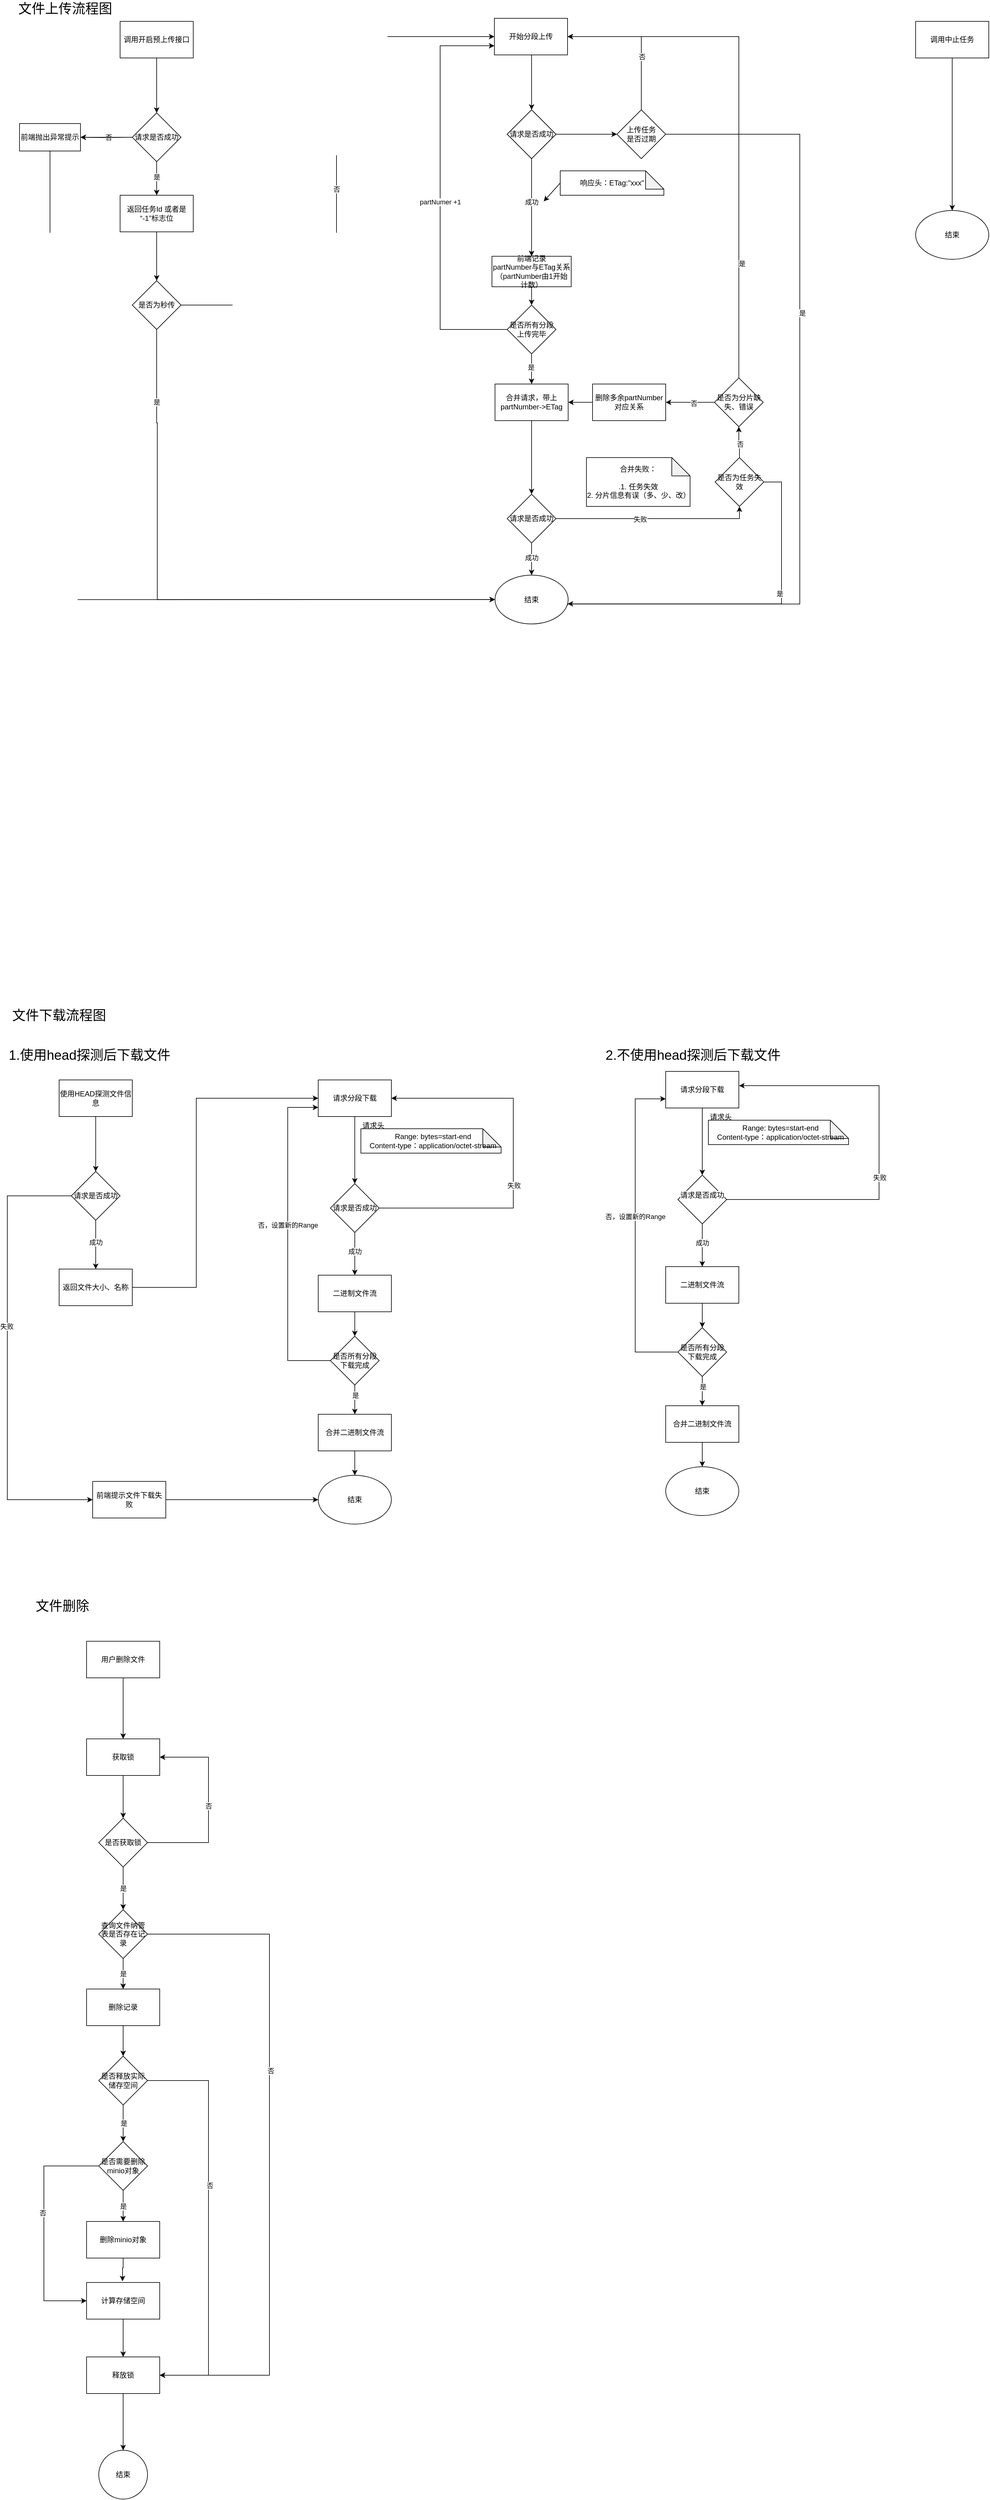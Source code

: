 <mxfile version="21.1.8" type="github">
  <diagram name="第 1 页" id="86zzf1FGlmF-jtxHysGu">
    <mxGraphModel dx="1040" dy="608" grid="0" gridSize="10" guides="1" tooltips="1" connect="1" arrows="1" fold="1" page="0" pageScale="1" pageWidth="827" pageHeight="1169" math="0" shadow="0">
      <root>
        <mxCell id="0" />
        <mxCell id="1" parent="0" />
        <mxCell id="UD72UffFnvkCBpp7IFEL-2" style="edgeStyle=orthogonalEdgeStyle;rounded=0;orthogonalLoop=1;jettySize=auto;html=1;exitX=0.5;exitY=1;exitDx=0;exitDy=0;entryX=0.5;entryY=0;entryDx=0;entryDy=0;" parent="1" source="UD72UffFnvkCBpp7IFEL-1" target="UD72UffFnvkCBpp7IFEL-5" edge="1">
          <mxGeometry relative="1" as="geometry">
            <mxPoint x="265" y="205" as="targetPoint" />
          </mxGeometry>
        </mxCell>
        <mxCell id="UD72UffFnvkCBpp7IFEL-1" value="调用开启预上传接口" style="rounded=0;whiteSpace=wrap;html=1;" parent="1" vertex="1">
          <mxGeometry x="205" y="55" width="120" height="60" as="geometry" />
        </mxCell>
        <mxCell id="UD72UffFnvkCBpp7IFEL-6" style="edgeStyle=orthogonalEdgeStyle;rounded=0;orthogonalLoop=1;jettySize=auto;html=1;entryX=1;entryY=0.5;entryDx=0;entryDy=0;" parent="1" target="UD72UffFnvkCBpp7IFEL-12" edge="1">
          <mxGeometry relative="1" as="geometry">
            <mxPoint x="395" y="245" as="targetPoint" />
            <mxPoint x="220" y="245" as="sourcePoint" />
          </mxGeometry>
        </mxCell>
        <mxCell id="UD72UffFnvkCBpp7IFEL-7" value="否" style="edgeLabel;html=1;align=center;verticalAlign=middle;resizable=0;points=[];" parent="UD72UffFnvkCBpp7IFEL-6" vertex="1" connectable="0">
          <mxGeometry x="-0.142" y="-1" relative="1" as="geometry">
            <mxPoint as="offset" />
          </mxGeometry>
        </mxCell>
        <mxCell id="UD72UffFnvkCBpp7IFEL-8" style="edgeStyle=orthogonalEdgeStyle;rounded=0;orthogonalLoop=1;jettySize=auto;html=1;exitX=0.5;exitY=1;exitDx=0;exitDy=0;entryX=0.5;entryY=0;entryDx=0;entryDy=0;" parent="1" source="UD72UffFnvkCBpp7IFEL-5" target="UD72UffFnvkCBpp7IFEL-9" edge="1">
          <mxGeometry relative="1" as="geometry">
            <mxPoint x="265" y="335" as="targetPoint" />
          </mxGeometry>
        </mxCell>
        <mxCell id="UD72UffFnvkCBpp7IFEL-10" value="是" style="edgeLabel;html=1;align=center;verticalAlign=middle;resizable=0;points=[];" parent="UD72UffFnvkCBpp7IFEL-8" vertex="1" connectable="0">
          <mxGeometry x="-0.116" relative="1" as="geometry">
            <mxPoint as="offset" />
          </mxGeometry>
        </mxCell>
        <mxCell id="lTjCLl5CSfBBcBf3yB8B-60" value="" style="edgeStyle=orthogonalEdgeStyle;rounded=0;orthogonalLoop=1;jettySize=auto;html=1;" parent="1" source="UD72UffFnvkCBpp7IFEL-5" target="UD72UffFnvkCBpp7IFEL-12" edge="1">
          <mxGeometry relative="1" as="geometry" />
        </mxCell>
        <mxCell id="UD72UffFnvkCBpp7IFEL-5" value="请求是否成功" style="rhombus;whiteSpace=wrap;html=1;" parent="1" vertex="1">
          <mxGeometry x="225" y="205" width="80" height="80" as="geometry" />
        </mxCell>
        <mxCell id="lTjCLl5CSfBBcBf3yB8B-118" style="edgeStyle=orthogonalEdgeStyle;rounded=0;orthogonalLoop=1;jettySize=auto;html=1;exitX=0.5;exitY=1;exitDx=0;exitDy=0;" parent="1" source="UD72UffFnvkCBpp7IFEL-9" target="lTjCLl5CSfBBcBf3yB8B-117" edge="1">
          <mxGeometry relative="1" as="geometry" />
        </mxCell>
        <mxCell id="UD72UffFnvkCBpp7IFEL-9" value="返回任务Id 或者是 “-1”标志位" style="rounded=0;whiteSpace=wrap;html=1;" parent="1" vertex="1">
          <mxGeometry x="205" y="340" width="120" height="60" as="geometry" />
        </mxCell>
        <mxCell id="lTjCLl5CSfBBcBf3yB8B-61" style="edgeStyle=orthogonalEdgeStyle;rounded=0;orthogonalLoop=1;jettySize=auto;html=1;exitX=0.5;exitY=1;exitDx=0;exitDy=0;entryX=0;entryY=0.5;entryDx=0;entryDy=0;" parent="1" source="UD72UffFnvkCBpp7IFEL-12" target="lTjCLl5CSfBBcBf3yB8B-55" edge="1">
          <mxGeometry relative="1" as="geometry" />
        </mxCell>
        <mxCell id="UD72UffFnvkCBpp7IFEL-12" value="前端抛出异常提示" style="rounded=0;whiteSpace=wrap;html=1;" parent="1" vertex="1">
          <mxGeometry x="40" y="222.5" width="100" height="45" as="geometry" />
        </mxCell>
        <mxCell id="UD72UffFnvkCBpp7IFEL-13" style="edgeStyle=orthogonalEdgeStyle;rounded=0;orthogonalLoop=1;jettySize=auto;html=1;exitX=0.5;exitY=1;exitDx=0;exitDy=0;entryX=0.5;entryY=0;entryDx=0;entryDy=0;" parent="1" source="UD72UffFnvkCBpp7IFEL-23" target="UD72UffFnvkCBpp7IFEL-19" edge="1">
          <mxGeometry relative="1" as="geometry">
            <mxPoint x="880" y="200" as="targetPoint" />
            <mxPoint x="880" y="110" as="sourcePoint" />
            <Array as="points">
              <mxPoint x="880" y="110" />
            </Array>
          </mxGeometry>
        </mxCell>
        <mxCell id="UD72UffFnvkCBpp7IFEL-19" value="" style="rhombus;whiteSpace=wrap;html=1;" parent="1" vertex="1">
          <mxGeometry x="840" y="200" width="80" height="80" as="geometry" />
        </mxCell>
        <mxCell id="lTjCLl5CSfBBcBf3yB8B-63" style="edgeStyle=orthogonalEdgeStyle;rounded=0;orthogonalLoop=1;jettySize=auto;html=1;exitX=0.5;exitY=1;exitDx=0;exitDy=0;entryX=0.5;entryY=0;entryDx=0;entryDy=0;" parent="1" source="UD72UffFnvkCBpp7IFEL-20" target="lTjCLl5CSfBBcBf3yB8B-62" edge="1">
          <mxGeometry relative="1" as="geometry" />
        </mxCell>
        <mxCell id="UD72UffFnvkCBpp7IFEL-20" value="前端记录&lt;br&gt;partNumber与ETag关系（partNumber由1开始计数）" style="rounded=0;whiteSpace=wrap;html=1;" parent="1" vertex="1">
          <mxGeometry x="815" y="440" width="130" height="50" as="geometry" />
        </mxCell>
        <mxCell id="UD72UffFnvkCBpp7IFEL-23" value="开始分段上传" style="rounded=0;whiteSpace=wrap;html=1;" parent="1" vertex="1">
          <mxGeometry x="819" y="50" width="120" height="60" as="geometry" />
        </mxCell>
        <mxCell id="R8NhTUtv1D92i6jCtsth-3" style="edgeStyle=orthogonalEdgeStyle;rounded=0;orthogonalLoop=1;jettySize=auto;html=1;exitX=1;exitY=0.5;exitDx=0;exitDy=0;" parent="1" source="UD72UffFnvkCBpp7IFEL-24" target="R8NhTUtv1D92i6jCtsth-2" edge="1">
          <mxGeometry relative="1" as="geometry" />
        </mxCell>
        <mxCell id="UD72UffFnvkCBpp7IFEL-24" value="请求是否成功" style="rhombus;whiteSpace=wrap;html=1;" parent="1" vertex="1">
          <mxGeometry x="840" y="200" width="80" height="80" as="geometry" />
        </mxCell>
        <mxCell id="UD72UffFnvkCBpp7IFEL-25" style="edgeStyle=orthogonalEdgeStyle;rounded=0;orthogonalLoop=1;jettySize=auto;html=1;exitX=0.5;exitY=1;exitDx=0;exitDy=0;entryX=0.5;entryY=0;entryDx=0;entryDy=0;" parent="1" source="UD72UffFnvkCBpp7IFEL-24" target="UD72UffFnvkCBpp7IFEL-20" edge="1">
          <mxGeometry relative="1" as="geometry">
            <mxPoint x="880" y="360" as="targetPoint" />
          </mxGeometry>
        </mxCell>
        <mxCell id="UD72UffFnvkCBpp7IFEL-26" value="成功" style="edgeLabel;html=1;align=center;verticalAlign=middle;resizable=0;points=[];" parent="UD72UffFnvkCBpp7IFEL-25" vertex="1" connectable="0">
          <mxGeometry x="-0.116" relative="1" as="geometry">
            <mxPoint as="offset" />
          </mxGeometry>
        </mxCell>
        <mxCell id="lTjCLl5CSfBBcBf3yB8B-3" style="edgeStyle=orthogonalEdgeStyle;rounded=0;orthogonalLoop=1;jettySize=auto;html=1;entryX=0.5;entryY=0;entryDx=0;entryDy=0;" parent="1" source="lTjCLl5CSfBBcBf3yB8B-11" target="lTjCLl5CSfBBcBf3yB8B-57" edge="1">
          <mxGeometry relative="1" as="geometry">
            <mxPoint x="1570" y="200" as="targetPoint" />
          </mxGeometry>
        </mxCell>
        <mxCell id="lTjCLl5CSfBBcBf3yB8B-4" value="开始分段上传" style="rounded=0;whiteSpace=wrap;html=1;" parent="1" vertex="1">
          <mxGeometry x="1510" y="55" width="120" height="60" as="geometry" />
        </mxCell>
        <mxCell id="lTjCLl5CSfBBcBf3yB8B-11" value="调用中止任务" style="rounded=0;whiteSpace=wrap;html=1;" parent="1" vertex="1">
          <mxGeometry x="1510" y="55" width="120" height="60" as="geometry" />
        </mxCell>
        <mxCell id="lTjCLl5CSfBBcBf3yB8B-20" style="edgeStyle=orthogonalEdgeStyle;rounded=0;orthogonalLoop=1;jettySize=auto;html=1;exitX=0.5;exitY=1;exitDx=0;exitDy=0;" parent="1" source="lTjCLl5CSfBBcBf3yB8B-18" target="lTjCLl5CSfBBcBf3yB8B-19" edge="1">
          <mxGeometry relative="1" as="geometry" />
        </mxCell>
        <mxCell id="lTjCLl5CSfBBcBf3yB8B-18" value="合并请求，带上partNumber-&amp;gt;ETag" style="rounded=0;whiteSpace=wrap;html=1;" parent="1" vertex="1">
          <mxGeometry x="820" y="649.41" width="120" height="60" as="geometry" />
        </mxCell>
        <mxCell id="lTjCLl5CSfBBcBf3yB8B-19" value="请求是否成功" style="rhombus;whiteSpace=wrap;html=1;" parent="1" vertex="1">
          <mxGeometry x="840" y="830" width="80" height="80" as="geometry" />
        </mxCell>
        <mxCell id="lTjCLl5CSfBBcBf3yB8B-25" style="edgeStyle=orthogonalEdgeStyle;rounded=0;orthogonalLoop=1;jettySize=auto;html=1;exitX=1;exitY=0.5;exitDx=0;exitDy=0;entryX=0.5;entryY=1;entryDx=0;entryDy=0;" parent="1" source="lTjCLl5CSfBBcBf3yB8B-19" target="lTjCLl5CSfBBcBf3yB8B-74" edge="1">
          <mxGeometry relative="1" as="geometry">
            <mxPoint x="1011" y="833.53" as="targetPoint" />
            <mxPoint x="921" y="826.03" as="sourcePoint" />
            <Array as="points">
              <mxPoint x="921" y="870" />
              <mxPoint x="1221" y="870" />
            </Array>
          </mxGeometry>
        </mxCell>
        <mxCell id="lTjCLl5CSfBBcBf3yB8B-26" value="失败" style="edgeLabel;html=1;align=center;verticalAlign=middle;resizable=0;points=[];" parent="lTjCLl5CSfBBcBf3yB8B-25" vertex="1" connectable="0">
          <mxGeometry x="-0.142" y="-1" relative="1" as="geometry">
            <mxPoint as="offset" />
          </mxGeometry>
        </mxCell>
        <mxCell id="lTjCLl5CSfBBcBf3yB8B-27" style="edgeStyle=orthogonalEdgeStyle;rounded=0;orthogonalLoop=1;jettySize=auto;html=1;entryX=0.5;entryY=0;entryDx=0;entryDy=0;exitX=0.5;exitY=1;exitDx=0;exitDy=0;" parent="1" source="lTjCLl5CSfBBcBf3yB8B-19" target="lTjCLl5CSfBBcBf3yB8B-55" edge="1">
          <mxGeometry relative="1" as="geometry">
            <mxPoint x="881" y="1105.65" as="targetPoint" />
            <mxPoint x="881" y="1032.65" as="sourcePoint" />
            <Array as="points" />
          </mxGeometry>
        </mxCell>
        <mxCell id="lTjCLl5CSfBBcBf3yB8B-28" value="成功" style="edgeLabel;html=1;align=center;verticalAlign=middle;resizable=0;points=[];" parent="lTjCLl5CSfBBcBf3yB8B-27" vertex="1" connectable="0">
          <mxGeometry x="-0.116" relative="1" as="geometry">
            <mxPoint as="offset" />
          </mxGeometry>
        </mxCell>
        <mxCell id="lTjCLl5CSfBBcBf3yB8B-31" style="edgeStyle=orthogonalEdgeStyle;rounded=0;orthogonalLoop=1;jettySize=auto;html=1;exitX=0.5;exitY=1;exitDx=0;exitDy=0;entryX=0.5;entryY=0;entryDx=0;entryDy=0;" parent="1" source="lTjCLl5CSfBBcBf3yB8B-32" target="lTjCLl5CSfBBcBf3yB8B-37" edge="1">
          <mxGeometry relative="1" as="geometry">
            <mxPoint x="165" y="1940" as="targetPoint" />
          </mxGeometry>
        </mxCell>
        <mxCell id="lTjCLl5CSfBBcBf3yB8B-32" value="使用HEAD探测文件信息" style="rounded=0;whiteSpace=wrap;html=1;" parent="1" vertex="1">
          <mxGeometry x="105" y="1790" width="120" height="60" as="geometry" />
        </mxCell>
        <mxCell id="lTjCLl5CSfBBcBf3yB8B-33" style="edgeStyle=orthogonalEdgeStyle;rounded=0;orthogonalLoop=1;jettySize=auto;html=1;exitX=0;exitY=0.5;exitDx=0;exitDy=0;entryX=0;entryY=0.5;entryDx=0;entryDy=0;" parent="1" source="lTjCLl5CSfBBcBf3yB8B-37" target="lTjCLl5CSfBBcBf3yB8B-112" edge="1">
          <mxGeometry relative="1" as="geometry">
            <mxPoint x="295" y="1980" as="targetPoint" />
            <Array as="points">
              <mxPoint x="20" y="1980" />
              <mxPoint x="20" y="2478" />
            </Array>
          </mxGeometry>
        </mxCell>
        <mxCell id="lTjCLl5CSfBBcBf3yB8B-34" value="失败" style="edgeLabel;html=1;align=center;verticalAlign=middle;resizable=0;points=[];" parent="lTjCLl5CSfBBcBf3yB8B-33" vertex="1" connectable="0">
          <mxGeometry x="-0.142" y="-1" relative="1" as="geometry">
            <mxPoint as="offset" />
          </mxGeometry>
        </mxCell>
        <mxCell id="lTjCLl5CSfBBcBf3yB8B-35" style="edgeStyle=orthogonalEdgeStyle;rounded=0;orthogonalLoop=1;jettySize=auto;html=1;exitX=0.5;exitY=1;exitDx=0;exitDy=0;entryX=0.5;entryY=0;entryDx=0;entryDy=0;" parent="1" source="lTjCLl5CSfBBcBf3yB8B-37" target="lTjCLl5CSfBBcBf3yB8B-38" edge="1">
          <mxGeometry relative="1" as="geometry">
            <mxPoint x="165" y="2070" as="targetPoint" />
          </mxGeometry>
        </mxCell>
        <mxCell id="lTjCLl5CSfBBcBf3yB8B-36" value="成功" style="edgeLabel;html=1;align=center;verticalAlign=middle;resizable=0;points=[];" parent="lTjCLl5CSfBBcBf3yB8B-35" vertex="1" connectable="0">
          <mxGeometry x="-0.116" relative="1" as="geometry">
            <mxPoint as="offset" />
          </mxGeometry>
        </mxCell>
        <mxCell id="lTjCLl5CSfBBcBf3yB8B-37" value="请求是否成功" style="rhombus;whiteSpace=wrap;html=1;" parent="1" vertex="1">
          <mxGeometry x="125" y="1940" width="80" height="80" as="geometry" />
        </mxCell>
        <mxCell id="lTjCLl5CSfBBcBf3yB8B-51" style="edgeStyle=orthogonalEdgeStyle;rounded=0;orthogonalLoop=1;jettySize=auto;html=1;exitX=1;exitY=0.5;exitDx=0;exitDy=0;entryX=0;entryY=0.5;entryDx=0;entryDy=0;" parent="1" source="lTjCLl5CSfBBcBf3yB8B-38" target="lTjCLl5CSfBBcBf3yB8B-43" edge="1">
          <mxGeometry relative="1" as="geometry">
            <Array as="points">
              <mxPoint x="330" y="2130" />
              <mxPoint x="330" y="1820" />
            </Array>
          </mxGeometry>
        </mxCell>
        <mxCell id="lTjCLl5CSfBBcBf3yB8B-38" value="返回文件大小、名称" style="rounded=0;whiteSpace=wrap;html=1;" parent="1" vertex="1">
          <mxGeometry x="105" y="2100" width="120" height="60" as="geometry" />
        </mxCell>
        <mxCell id="lTjCLl5CSfBBcBf3yB8B-42" style="edgeStyle=orthogonalEdgeStyle;rounded=0;orthogonalLoop=1;jettySize=auto;html=1;exitX=0.5;exitY=1;exitDx=0;exitDy=0;entryX=0.5;entryY=0;entryDx=0;entryDy=0;" parent="1" source="lTjCLl5CSfBBcBf3yB8B-43" target="lTjCLl5CSfBBcBf3yB8B-48" edge="1">
          <mxGeometry relative="1" as="geometry">
            <mxPoint x="590" y="1940" as="targetPoint" />
          </mxGeometry>
        </mxCell>
        <mxCell id="lTjCLl5CSfBBcBf3yB8B-43" value="请求分段下载" style="rounded=0;whiteSpace=wrap;html=1;" parent="1" vertex="1">
          <mxGeometry x="530" y="1790" width="120" height="60" as="geometry" />
        </mxCell>
        <mxCell id="lTjCLl5CSfBBcBf3yB8B-44" style="edgeStyle=orthogonalEdgeStyle;rounded=0;orthogonalLoop=1;jettySize=auto;html=1;exitX=1;exitY=0.5;exitDx=0;exitDy=0;entryX=1;entryY=0.5;entryDx=0;entryDy=0;" parent="1" source="lTjCLl5CSfBBcBf3yB8B-48" target="lTjCLl5CSfBBcBf3yB8B-43" edge="1">
          <mxGeometry relative="1" as="geometry">
            <mxPoint x="847" y="2000" as="targetPoint" />
            <Array as="points">
              <mxPoint x="850" y="2000" />
              <mxPoint x="850" y="1820" />
            </Array>
          </mxGeometry>
        </mxCell>
        <mxCell id="lTjCLl5CSfBBcBf3yB8B-45" value="失败" style="edgeLabel;html=1;align=center;verticalAlign=middle;resizable=0;points=[];" parent="lTjCLl5CSfBBcBf3yB8B-44" vertex="1" connectable="0">
          <mxGeometry x="-0.142" y="-1" relative="1" as="geometry">
            <mxPoint as="offset" />
          </mxGeometry>
        </mxCell>
        <mxCell id="lTjCLl5CSfBBcBf3yB8B-46" style="edgeStyle=orthogonalEdgeStyle;rounded=0;orthogonalLoop=1;jettySize=auto;html=1;exitX=0.5;exitY=1;exitDx=0;exitDy=0;entryX=0.5;entryY=0;entryDx=0;entryDy=0;" parent="1" source="lTjCLl5CSfBBcBf3yB8B-48" target="lTjCLl5CSfBBcBf3yB8B-49" edge="1">
          <mxGeometry relative="1" as="geometry">
            <mxPoint x="590" y="2230" as="targetPoint" />
          </mxGeometry>
        </mxCell>
        <mxCell id="lTjCLl5CSfBBcBf3yB8B-47" value="成功" style="edgeLabel;html=1;align=center;verticalAlign=middle;resizable=0;points=[];" parent="lTjCLl5CSfBBcBf3yB8B-46" vertex="1" connectable="0">
          <mxGeometry x="-0.116" relative="1" as="geometry">
            <mxPoint as="offset" />
          </mxGeometry>
        </mxCell>
        <mxCell id="lTjCLl5CSfBBcBf3yB8B-48" value="请求是否成功" style="rhombus;whiteSpace=wrap;html=1;" parent="1" vertex="1">
          <mxGeometry x="550" y="1960" width="80" height="80" as="geometry" />
        </mxCell>
        <mxCell id="lTjCLl5CSfBBcBf3yB8B-98" style="edgeStyle=orthogonalEdgeStyle;rounded=0;orthogonalLoop=1;jettySize=auto;html=1;exitX=0.5;exitY=1;exitDx=0;exitDy=0;entryX=0.5;entryY=0;entryDx=0;entryDy=0;" parent="1" source="lTjCLl5CSfBBcBf3yB8B-49" target="lTjCLl5CSfBBcBf3yB8B-97" edge="1">
          <mxGeometry relative="1" as="geometry" />
        </mxCell>
        <mxCell id="lTjCLl5CSfBBcBf3yB8B-49" value="二进制文件流" style="rounded=0;whiteSpace=wrap;html=1;" parent="1" vertex="1">
          <mxGeometry x="530" y="2110" width="120" height="60" as="geometry" />
        </mxCell>
        <mxCell id="lTjCLl5CSfBBcBf3yB8B-111" style="edgeStyle=orthogonalEdgeStyle;rounded=0;orthogonalLoop=1;jettySize=auto;html=1;exitX=0.5;exitY=1;exitDx=0;exitDy=0;entryX=0.5;entryY=0;entryDx=0;entryDy=0;" parent="1" source="lTjCLl5CSfBBcBf3yB8B-53" target="lTjCLl5CSfBBcBf3yB8B-96" edge="1">
          <mxGeometry relative="1" as="geometry">
            <Array as="points" />
          </mxGeometry>
        </mxCell>
        <mxCell id="lTjCLl5CSfBBcBf3yB8B-53" value="合并二进制文件流" style="rounded=0;whiteSpace=wrap;html=1;" parent="1" vertex="1">
          <mxGeometry x="530" y="2338" width="120" height="60" as="geometry" />
        </mxCell>
        <mxCell id="lTjCLl5CSfBBcBf3yB8B-55" value="结束" style="ellipse;whiteSpace=wrap;html=1;" parent="1" vertex="1">
          <mxGeometry x="820" y="962.65" width="120" height="80" as="geometry" />
        </mxCell>
        <mxCell id="lTjCLl5CSfBBcBf3yB8B-57" value="结束" style="ellipse;whiteSpace=wrap;html=1;" parent="1" vertex="1">
          <mxGeometry x="1510" y="365" width="120" height="80" as="geometry" />
        </mxCell>
        <mxCell id="lTjCLl5CSfBBcBf3yB8B-65" style="edgeStyle=orthogonalEdgeStyle;rounded=0;orthogonalLoop=1;jettySize=auto;html=1;exitX=0;exitY=0.5;exitDx=0;exitDy=0;entryX=0;entryY=0.75;entryDx=0;entryDy=0;" parent="1" source="lTjCLl5CSfBBcBf3yB8B-62" target="UD72UffFnvkCBpp7IFEL-23" edge="1">
          <mxGeometry relative="1" as="geometry">
            <Array as="points">
              <mxPoint x="730" y="560" />
              <mxPoint x="730" y="95" />
            </Array>
          </mxGeometry>
        </mxCell>
        <mxCell id="lTjCLl5CSfBBcBf3yB8B-66" value="partNumer +1" style="edgeLabel;html=1;align=center;verticalAlign=middle;resizable=0;points=[];" parent="lTjCLl5CSfBBcBf3yB8B-65" vertex="1" connectable="0">
          <mxGeometry x="-0.038" relative="1" as="geometry">
            <mxPoint as="offset" />
          </mxGeometry>
        </mxCell>
        <mxCell id="lTjCLl5CSfBBcBf3yB8B-70" style="edgeStyle=orthogonalEdgeStyle;rounded=0;orthogonalLoop=1;jettySize=auto;html=1;exitX=0.5;exitY=1;exitDx=0;exitDy=0;entryX=0.5;entryY=0;entryDx=0;entryDy=0;" parent="1" source="lTjCLl5CSfBBcBf3yB8B-62" target="lTjCLl5CSfBBcBf3yB8B-18" edge="1">
          <mxGeometry relative="1" as="geometry" />
        </mxCell>
        <mxCell id="lTjCLl5CSfBBcBf3yB8B-71" value="是" style="edgeLabel;html=1;align=center;verticalAlign=middle;resizable=0;points=[];" parent="lTjCLl5CSfBBcBf3yB8B-70" vertex="1" connectable="0">
          <mxGeometry x="-0.126" y="-1" relative="1" as="geometry">
            <mxPoint as="offset" />
          </mxGeometry>
        </mxCell>
        <mxCell id="lTjCLl5CSfBBcBf3yB8B-62" value="是否所有分段上传完毕" style="rhombus;whiteSpace=wrap;html=1;" parent="1" vertex="1">
          <mxGeometry x="840" y="520" width="80" height="80" as="geometry" />
        </mxCell>
        <mxCell id="lTjCLl5CSfBBcBf3yB8B-77" style="edgeStyle=orthogonalEdgeStyle;rounded=0;orthogonalLoop=1;jettySize=auto;html=1;exitX=1;exitY=0.5;exitDx=0;exitDy=0;entryX=0.993;entryY=0.588;entryDx=0;entryDy=0;entryPerimeter=0;" parent="1" source="lTjCLl5CSfBBcBf3yB8B-74" target="lTjCLl5CSfBBcBf3yB8B-55" edge="1">
          <mxGeometry relative="1" as="geometry">
            <Array as="points">
              <mxPoint x="1290" y="810" />
              <mxPoint x="1290" y="1010" />
            </Array>
          </mxGeometry>
        </mxCell>
        <mxCell id="lTjCLl5CSfBBcBf3yB8B-80" value="是" style="edgeLabel;html=1;align=center;verticalAlign=middle;resizable=0;points=[];" parent="lTjCLl5CSfBBcBf3yB8B-77" vertex="1" connectable="0">
          <mxGeometry x="-0.27" y="-3" relative="1" as="geometry">
            <mxPoint as="offset" />
          </mxGeometry>
        </mxCell>
        <mxCell id="R8NhTUtv1D92i6jCtsth-16" style="edgeStyle=orthogonalEdgeStyle;rounded=0;orthogonalLoop=1;jettySize=auto;html=1;exitX=0.5;exitY=0;exitDx=0;exitDy=0;entryX=0.5;entryY=1;entryDx=0;entryDy=0;" parent="1" source="lTjCLl5CSfBBcBf3yB8B-74" target="R8NhTUtv1D92i6jCtsth-12" edge="1">
          <mxGeometry relative="1" as="geometry" />
        </mxCell>
        <mxCell id="R8NhTUtv1D92i6jCtsth-20" value="否" style="edgeLabel;html=1;align=center;verticalAlign=middle;resizable=0;points=[];" parent="R8NhTUtv1D92i6jCtsth-16" vertex="1" connectable="0">
          <mxGeometry x="-0.125" y="-1" relative="1" as="geometry">
            <mxPoint as="offset" />
          </mxGeometry>
        </mxCell>
        <mxCell id="lTjCLl5CSfBBcBf3yB8B-74" value="是否为任务失效" style="rhombus;whiteSpace=wrap;html=1;" parent="1" vertex="1">
          <mxGeometry x="1181" y="770" width="80" height="80" as="geometry" />
        </mxCell>
        <mxCell id="lTjCLl5CSfBBcBf3yB8B-84" style="rounded=0;orthogonalLoop=1;jettySize=auto;html=1;edgeStyle=orthogonalEdgeStyle;endArrow=none;endFill=0;entryX=0.991;entryY=0.62;entryDx=0;entryDy=0;entryPerimeter=0;" parent="1" source="R8NhTUtv1D92i6jCtsth-2" target="lTjCLl5CSfBBcBf3yB8B-55" edge="1">
          <mxGeometry relative="1" as="geometry">
            <mxPoint x="1150" y="1080" as="targetPoint" />
            <mxPoint x="1170" y="240" as="sourcePoint" />
            <Array as="points">
              <mxPoint x="1320" y="240" />
              <mxPoint x="1320" y="1010" />
              <mxPoint x="939" y="1010" />
            </Array>
          </mxGeometry>
        </mxCell>
        <mxCell id="lTjCLl5CSfBBcBf3yB8B-85" value="是" style="edgeLabel;html=1;align=center;verticalAlign=middle;resizable=0;points=[];" parent="lTjCLl5CSfBBcBf3yB8B-84" vertex="1" connectable="0">
          <mxGeometry x="-0.254" y="4" relative="1" as="geometry">
            <mxPoint as="offset" />
          </mxGeometry>
        </mxCell>
        <mxCell id="lTjCLl5CSfBBcBf3yB8B-88" style="rounded=0;orthogonalLoop=1;jettySize=auto;html=1;exitX=0;exitY=0.5;exitDx=0;exitDy=0;exitPerimeter=0;" parent="1" source="lTjCLl5CSfBBcBf3yB8B-87" edge="1">
          <mxGeometry relative="1" as="geometry">
            <mxPoint x="900" y="350" as="targetPoint" />
          </mxGeometry>
        </mxCell>
        <mxCell id="lTjCLl5CSfBBcBf3yB8B-87" value="响应头：ETag:&quot;xxx&quot;" style="shape=note;whiteSpace=wrap;html=1;backgroundOutline=1;darkOpacity=0.05;" parent="1" vertex="1">
          <mxGeometry x="927" y="300" width="170" height="40" as="geometry" />
        </mxCell>
        <mxCell id="lTjCLl5CSfBBcBf3yB8B-96" value="结束" style="ellipse;whiteSpace=wrap;html=1;" parent="1" vertex="1">
          <mxGeometry x="530" y="2438" width="120" height="80" as="geometry" />
        </mxCell>
        <mxCell id="lTjCLl5CSfBBcBf3yB8B-99" style="edgeStyle=orthogonalEdgeStyle;rounded=0;orthogonalLoop=1;jettySize=auto;html=1;exitX=0.5;exitY=1;exitDx=0;exitDy=0;entryX=0.5;entryY=0;entryDx=0;entryDy=0;" parent="1" source="lTjCLl5CSfBBcBf3yB8B-97" target="lTjCLl5CSfBBcBf3yB8B-53" edge="1">
          <mxGeometry relative="1" as="geometry">
            <Array as="points">
              <mxPoint x="590" y="2320" />
              <mxPoint x="590" y="2320" />
            </Array>
          </mxGeometry>
        </mxCell>
        <mxCell id="lTjCLl5CSfBBcBf3yB8B-101" value="是" style="edgeLabel;html=1;align=center;verticalAlign=middle;resizable=0;points=[];" parent="lTjCLl5CSfBBcBf3yB8B-99" vertex="1" connectable="0">
          <mxGeometry x="-0.282" y="1" relative="1" as="geometry">
            <mxPoint as="offset" />
          </mxGeometry>
        </mxCell>
        <mxCell id="lTjCLl5CSfBBcBf3yB8B-100" style="edgeStyle=orthogonalEdgeStyle;rounded=0;orthogonalLoop=1;jettySize=auto;html=1;exitX=0;exitY=0.5;exitDx=0;exitDy=0;entryX=0;entryY=0.75;entryDx=0;entryDy=0;" parent="1" source="lTjCLl5CSfBBcBf3yB8B-97" target="lTjCLl5CSfBBcBf3yB8B-43" edge="1">
          <mxGeometry relative="1" as="geometry">
            <Array as="points">
              <mxPoint x="480" y="2250" />
              <mxPoint x="480" y="1835" />
            </Array>
          </mxGeometry>
        </mxCell>
        <mxCell id="lTjCLl5CSfBBcBf3yB8B-102" value="否，设置新的Range" style="edgeLabel;html=1;align=center;verticalAlign=middle;resizable=0;points=[];" parent="lTjCLl5CSfBBcBf3yB8B-100" vertex="1" connectable="0">
          <mxGeometry x="0.092" relative="1" as="geometry">
            <mxPoint as="offset" />
          </mxGeometry>
        </mxCell>
        <mxCell id="lTjCLl5CSfBBcBf3yB8B-97" value="是否所有分段下载完成" style="rhombus;whiteSpace=wrap;html=1;" parent="1" vertex="1">
          <mxGeometry x="550" y="2210" width="80" height="80" as="geometry" />
        </mxCell>
        <mxCell id="lTjCLl5CSfBBcBf3yB8B-103" value="&lt;div&gt;&amp;nbsp; Range: bytes=start-end&lt;/div&gt;&lt;div&gt;&amp;nbsp; Content-type：application/octet-stream&lt;/div&gt;" style="shape=note;whiteSpace=wrap;html=1;backgroundOutline=1;darkOpacity=0.05;" parent="1" vertex="1">
          <mxGeometry x="600" y="1870" width="230" height="40" as="geometry" />
        </mxCell>
        <mxCell id="lTjCLl5CSfBBcBf3yB8B-104" value="请求头" style="text;html=1;align=center;verticalAlign=middle;resizable=0;points=[];autosize=1;strokeColor=none;fillColor=none;" parent="1" vertex="1">
          <mxGeometry x="590" y="1850" width="60" height="30" as="geometry" />
        </mxCell>
        <mxCell id="lTjCLl5CSfBBcBf3yB8B-113" style="edgeStyle=orthogonalEdgeStyle;rounded=0;orthogonalLoop=1;jettySize=auto;html=1;exitX=1;exitY=0.5;exitDx=0;exitDy=0;entryX=0;entryY=0.5;entryDx=0;entryDy=0;" parent="1" source="lTjCLl5CSfBBcBf3yB8B-112" target="lTjCLl5CSfBBcBf3yB8B-96" edge="1">
          <mxGeometry relative="1" as="geometry" />
        </mxCell>
        <mxCell id="lTjCLl5CSfBBcBf3yB8B-112" value="前端提示文件下载失败" style="rounded=0;whiteSpace=wrap;html=1;" parent="1" vertex="1">
          <mxGeometry x="160" y="2448" width="120" height="60" as="geometry" />
        </mxCell>
        <mxCell id="lTjCLl5CSfBBcBf3yB8B-119" style="edgeStyle=orthogonalEdgeStyle;rounded=0;orthogonalLoop=1;jettySize=auto;html=1;exitX=0.5;exitY=1;exitDx=0;exitDy=0;entryX=0;entryY=0.5;entryDx=0;entryDy=0;" parent="1" source="lTjCLl5CSfBBcBf3yB8B-117" target="lTjCLl5CSfBBcBf3yB8B-55" edge="1">
          <mxGeometry relative="1" as="geometry">
            <mxPoint x="265.529" y="760" as="targetPoint" />
            <Array as="points">
              <mxPoint x="265" y="713" />
              <mxPoint x="266" y="1003" />
            </Array>
          </mxGeometry>
        </mxCell>
        <mxCell id="lTjCLl5CSfBBcBf3yB8B-121" value="是" style="edgeLabel;html=1;align=center;verticalAlign=middle;resizable=0;points=[];" parent="lTjCLl5CSfBBcBf3yB8B-119" vertex="1" connectable="0">
          <mxGeometry x="-0.189" y="-3" relative="1" as="geometry">
            <mxPoint x="2" y="-285" as="offset" />
          </mxGeometry>
        </mxCell>
        <mxCell id="lTjCLl5CSfBBcBf3yB8B-126" style="edgeStyle=orthogonalEdgeStyle;rounded=0;orthogonalLoop=1;jettySize=auto;html=1;exitX=1;exitY=0.5;exitDx=0;exitDy=0;entryX=0;entryY=0.5;entryDx=0;entryDy=0;" parent="1" source="lTjCLl5CSfBBcBf3yB8B-117" target="UD72UffFnvkCBpp7IFEL-23" edge="1">
          <mxGeometry relative="1" as="geometry">
            <mxPoint x="464" y="629" as="targetPoint" />
            <Array as="points">
              <mxPoint x="560" y="520" />
              <mxPoint x="560" y="80" />
            </Array>
          </mxGeometry>
        </mxCell>
        <mxCell id="lTjCLl5CSfBBcBf3yB8B-127" value="否" style="edgeLabel;html=1;align=center;verticalAlign=middle;resizable=0;points=[];" parent="lTjCLl5CSfBBcBf3yB8B-126" vertex="1" connectable="0">
          <mxGeometry x="-0.067" y="1" relative="1" as="geometry">
            <mxPoint x="1" as="offset" />
          </mxGeometry>
        </mxCell>
        <mxCell id="lTjCLl5CSfBBcBf3yB8B-117" value="是否为秒传" style="rhombus;whiteSpace=wrap;html=1;" parent="1" vertex="1">
          <mxGeometry x="225" y="480" width="80" height="80" as="geometry" />
        </mxCell>
        <mxCell id="36f4yx-A6JSLI--8gbKH-1" value="&lt;font style=&quot;font-size: 22px;&quot;&gt;文件上传流程图&lt;/font&gt;" style="text;html=1;strokeColor=none;fillColor=none;align=center;verticalAlign=middle;whiteSpace=wrap;rounded=0;" parent="1" vertex="1">
          <mxGeometry x="30" y="20" width="170" height="30" as="geometry" />
        </mxCell>
        <mxCell id="36f4yx-A6JSLI--8gbKH-2" value="&lt;font style=&quot;font-size: 22px;&quot;&gt;文件下载流程图&lt;/font&gt;" style="text;html=1;strokeColor=none;fillColor=none;align=center;verticalAlign=middle;whiteSpace=wrap;rounded=0;" parent="1" vertex="1">
          <mxGeometry x="20" y="1670" width="170" height="30" as="geometry" />
        </mxCell>
        <mxCell id="R8NhTUtv1D92i6jCtsth-4" style="edgeStyle=orthogonalEdgeStyle;rounded=0;orthogonalLoop=1;jettySize=auto;html=1;exitX=0.5;exitY=0;exitDx=0;exitDy=0;entryX=1;entryY=0.5;entryDx=0;entryDy=0;" parent="1" source="R8NhTUtv1D92i6jCtsth-2" target="UD72UffFnvkCBpp7IFEL-23" edge="1">
          <mxGeometry relative="1" as="geometry" />
        </mxCell>
        <mxCell id="R8NhTUtv1D92i6jCtsth-6" value="否" style="edgeLabel;html=1;align=center;verticalAlign=middle;resizable=0;points=[];" parent="R8NhTUtv1D92i6jCtsth-4" vertex="1" connectable="0">
          <mxGeometry x="-0.276" y="-1" relative="1" as="geometry">
            <mxPoint as="offset" />
          </mxGeometry>
        </mxCell>
        <mxCell id="R8NhTUtv1D92i6jCtsth-2" value="上传任务&lt;br&gt;是否过期" style="rhombus;whiteSpace=wrap;html=1;" parent="1" vertex="1">
          <mxGeometry x="1020" y="200" width="80" height="80" as="geometry" />
        </mxCell>
        <mxCell id="R8NhTUtv1D92i6jCtsth-7" value="合并失败：&lt;br&gt;&lt;br&gt;.1. 任务失效&lt;br&gt;2. 分片信息有误（多、少、改）" style="shape=note;whiteSpace=wrap;html=1;backgroundOutline=1;darkOpacity=0.05;" parent="1" vertex="1">
          <mxGeometry x="970" y="770" width="170" height="80" as="geometry" />
        </mxCell>
        <mxCell id="R8NhTUtv1D92i6jCtsth-15" style="edgeStyle=orthogonalEdgeStyle;rounded=0;orthogonalLoop=1;jettySize=auto;html=1;exitX=0;exitY=0.5;exitDx=0;exitDy=0;" parent="1" source="R8NhTUtv1D92i6jCtsth-11" target="lTjCLl5CSfBBcBf3yB8B-18" edge="1">
          <mxGeometry relative="1" as="geometry" />
        </mxCell>
        <mxCell id="R8NhTUtv1D92i6jCtsth-11" value="删除多余partNumber对应关系" style="rounded=0;whiteSpace=wrap;html=1;" parent="1" vertex="1">
          <mxGeometry x="980" y="649.41" width="120" height="60" as="geometry" />
        </mxCell>
        <mxCell id="R8NhTUtv1D92i6jCtsth-13" style="edgeStyle=orthogonalEdgeStyle;rounded=0;orthogonalLoop=1;jettySize=auto;html=1;entryX=1;entryY=0.5;entryDx=0;entryDy=0;exitX=0.5;exitY=0;exitDx=0;exitDy=0;" parent="1" source="R8NhTUtv1D92i6jCtsth-12" target="UD72UffFnvkCBpp7IFEL-23" edge="1">
          <mxGeometry relative="1" as="geometry">
            <mxPoint x="1080.0" y="440.588" as="targetPoint" />
            <Array as="points">
              <mxPoint x="1220" y="80" />
            </Array>
          </mxGeometry>
        </mxCell>
        <mxCell id="R8NhTUtv1D92i6jCtsth-17" value="是" style="edgeLabel;html=1;align=center;verticalAlign=middle;resizable=0;points=[];" parent="R8NhTUtv1D92i6jCtsth-13" vertex="1" connectable="0">
          <mxGeometry x="-0.554" y="-5" relative="1" as="geometry">
            <mxPoint as="offset" />
          </mxGeometry>
        </mxCell>
        <mxCell id="R8NhTUtv1D92i6jCtsth-14" style="edgeStyle=orthogonalEdgeStyle;rounded=0;orthogonalLoop=1;jettySize=auto;html=1;exitX=0;exitY=0.5;exitDx=0;exitDy=0;entryX=1;entryY=0.5;entryDx=0;entryDy=0;" parent="1" source="R8NhTUtv1D92i6jCtsth-12" target="R8NhTUtv1D92i6jCtsth-11" edge="1">
          <mxGeometry relative="1" as="geometry" />
        </mxCell>
        <mxCell id="R8NhTUtv1D92i6jCtsth-19" value="否" style="edgeLabel;html=1;align=center;verticalAlign=middle;resizable=0;points=[];" parent="R8NhTUtv1D92i6jCtsth-14" vertex="1" connectable="0">
          <mxGeometry x="-0.14" y="1" relative="1" as="geometry">
            <mxPoint as="offset" />
          </mxGeometry>
        </mxCell>
        <mxCell id="R8NhTUtv1D92i6jCtsth-12" value="是否为分片缺失、错误" style="rhombus;whiteSpace=wrap;html=1;" parent="1" vertex="1">
          <mxGeometry x="1180" y="639.41" width="80" height="80" as="geometry" />
        </mxCell>
        <mxCell id="R8NhTUtv1D92i6jCtsth-25" style="edgeStyle=orthogonalEdgeStyle;rounded=0;orthogonalLoop=1;jettySize=auto;html=1;exitX=0.5;exitY=1;exitDx=0;exitDy=0;entryX=0.5;entryY=0;entryDx=0;entryDy=0;" parent="1" source="R8NhTUtv1D92i6jCtsth-26" target="R8NhTUtv1D92i6jCtsth-31" edge="1">
          <mxGeometry relative="1" as="geometry">
            <mxPoint x="1160" y="1926" as="targetPoint" />
          </mxGeometry>
        </mxCell>
        <mxCell id="R8NhTUtv1D92i6jCtsth-26" value="请求分段下载" style="rounded=0;whiteSpace=wrap;html=1;" parent="1" vertex="1">
          <mxGeometry x="1100" y="1776" width="120" height="60" as="geometry" />
        </mxCell>
        <mxCell id="R8NhTUtv1D92i6jCtsth-27" style="edgeStyle=orthogonalEdgeStyle;rounded=0;orthogonalLoop=1;jettySize=auto;html=1;exitX=1;exitY=0.5;exitDx=0;exitDy=0;entryX=1.003;entryY=0.39;entryDx=0;entryDy=0;entryPerimeter=0;" parent="1" source="R8NhTUtv1D92i6jCtsth-31" target="R8NhTUtv1D92i6jCtsth-26" edge="1">
          <mxGeometry relative="1" as="geometry">
            <mxPoint x="1417" y="1986" as="targetPoint" />
            <Array as="points">
              <mxPoint x="1450" y="1986" />
              <mxPoint x="1450" y="1799" />
            </Array>
          </mxGeometry>
        </mxCell>
        <mxCell id="R8NhTUtv1D92i6jCtsth-28" value="失败" style="edgeLabel;html=1;align=center;verticalAlign=middle;resizable=0;points=[];" parent="R8NhTUtv1D92i6jCtsth-27" vertex="1" connectable="0">
          <mxGeometry x="-0.142" y="-1" relative="1" as="geometry">
            <mxPoint as="offset" />
          </mxGeometry>
        </mxCell>
        <mxCell id="R8NhTUtv1D92i6jCtsth-29" style="edgeStyle=orthogonalEdgeStyle;rounded=0;orthogonalLoop=1;jettySize=auto;html=1;exitX=0.5;exitY=1;exitDx=0;exitDy=0;entryX=0.5;entryY=0;entryDx=0;entryDy=0;" parent="1" source="R8NhTUtv1D92i6jCtsth-31" target="R8NhTUtv1D92i6jCtsth-33" edge="1">
          <mxGeometry relative="1" as="geometry">
            <mxPoint x="1160" y="2216" as="targetPoint" />
          </mxGeometry>
        </mxCell>
        <mxCell id="R8NhTUtv1D92i6jCtsth-30" value="成功" style="edgeLabel;html=1;align=center;verticalAlign=middle;resizable=0;points=[];" parent="R8NhTUtv1D92i6jCtsth-29" vertex="1" connectable="0">
          <mxGeometry x="-0.116" relative="1" as="geometry">
            <mxPoint as="offset" />
          </mxGeometry>
        </mxCell>
        <mxCell id="R8NhTUtv1D92i6jCtsth-31" value="&#xa;&lt;span style=&quot;color: rgb(0, 0, 0); font-family: Helvetica; font-size: 12px; font-style: normal; font-variant-ligatures: normal; font-variant-caps: normal; font-weight: 400; letter-spacing: normal; orphans: 2; text-align: center; text-indent: 0px; text-transform: none; widows: 2; word-spacing: 0px; -webkit-text-stroke-width: 0px; background-color: rgb(251, 251, 251); text-decoration-thickness: initial; text-decoration-style: initial; text-decoration-color: initial; float: none; display: inline !important;&quot;&gt;请求是否成功&lt;/span&gt;&#xa;&#xa;" style="rhombus;whiteSpace=wrap;html=1;" parent="1" vertex="1">
          <mxGeometry x="1120" y="1946" width="80" height="80" as="geometry" />
        </mxCell>
        <mxCell id="R8NhTUtv1D92i6jCtsth-32" style="edgeStyle=orthogonalEdgeStyle;rounded=0;orthogonalLoop=1;jettySize=auto;html=1;exitX=0.5;exitY=1;exitDx=0;exitDy=0;entryX=0.5;entryY=0;entryDx=0;entryDy=0;" parent="1" source="R8NhTUtv1D92i6jCtsth-33" target="R8NhTUtv1D92i6jCtsth-41" edge="1">
          <mxGeometry relative="1" as="geometry" />
        </mxCell>
        <mxCell id="R8NhTUtv1D92i6jCtsth-33" value="二进制文件流" style="rounded=0;whiteSpace=wrap;html=1;" parent="1" vertex="1">
          <mxGeometry x="1100" y="2096" width="120" height="60" as="geometry" />
        </mxCell>
        <mxCell id="R8NhTUtv1D92i6jCtsth-34" style="edgeStyle=orthogonalEdgeStyle;rounded=0;orthogonalLoop=1;jettySize=auto;html=1;exitX=0.5;exitY=1;exitDx=0;exitDy=0;entryX=0.5;entryY=0;entryDx=0;entryDy=0;" parent="1" source="R8NhTUtv1D92i6jCtsth-35" target="R8NhTUtv1D92i6jCtsth-36" edge="1">
          <mxGeometry relative="1" as="geometry">
            <Array as="points" />
          </mxGeometry>
        </mxCell>
        <mxCell id="R8NhTUtv1D92i6jCtsth-35" value="合并二进制文件流" style="rounded=0;whiteSpace=wrap;html=1;" parent="1" vertex="1">
          <mxGeometry x="1100" y="2324" width="120" height="60" as="geometry" />
        </mxCell>
        <mxCell id="R8NhTUtv1D92i6jCtsth-36" value="结束" style="ellipse;whiteSpace=wrap;html=1;" parent="1" vertex="1">
          <mxGeometry x="1100" y="2424" width="120" height="80" as="geometry" />
        </mxCell>
        <mxCell id="R8NhTUtv1D92i6jCtsth-37" style="edgeStyle=orthogonalEdgeStyle;rounded=0;orthogonalLoop=1;jettySize=auto;html=1;exitX=0.5;exitY=1;exitDx=0;exitDy=0;entryX=0.5;entryY=0;entryDx=0;entryDy=0;" parent="1" source="R8NhTUtv1D92i6jCtsth-41" target="R8NhTUtv1D92i6jCtsth-35" edge="1">
          <mxGeometry relative="1" as="geometry">
            <Array as="points">
              <mxPoint x="1160" y="2306" />
              <mxPoint x="1160" y="2306" />
            </Array>
          </mxGeometry>
        </mxCell>
        <mxCell id="R8NhTUtv1D92i6jCtsth-38" value="是" style="edgeLabel;html=1;align=center;verticalAlign=middle;resizable=0;points=[];" parent="R8NhTUtv1D92i6jCtsth-37" vertex="1" connectable="0">
          <mxGeometry x="-0.282" y="1" relative="1" as="geometry">
            <mxPoint as="offset" />
          </mxGeometry>
        </mxCell>
        <mxCell id="R8NhTUtv1D92i6jCtsth-39" style="edgeStyle=orthogonalEdgeStyle;rounded=0;orthogonalLoop=1;jettySize=auto;html=1;exitX=0;exitY=0.5;exitDx=0;exitDy=0;entryX=0;entryY=0.75;entryDx=0;entryDy=0;" parent="1" source="R8NhTUtv1D92i6jCtsth-41" target="R8NhTUtv1D92i6jCtsth-26" edge="1">
          <mxGeometry relative="1" as="geometry">
            <Array as="points">
              <mxPoint x="1050" y="2236" />
              <mxPoint x="1050" y="1821" />
            </Array>
          </mxGeometry>
        </mxCell>
        <mxCell id="R8NhTUtv1D92i6jCtsth-40" value="否，设置新的Range" style="edgeLabel;html=1;align=center;verticalAlign=middle;resizable=0;points=[];" parent="R8NhTUtv1D92i6jCtsth-39" vertex="1" connectable="0">
          <mxGeometry x="0.092" relative="1" as="geometry">
            <mxPoint as="offset" />
          </mxGeometry>
        </mxCell>
        <mxCell id="R8NhTUtv1D92i6jCtsth-41" value="是否所有分段下载完成" style="rhombus;whiteSpace=wrap;html=1;" parent="1" vertex="1">
          <mxGeometry x="1120" y="2196" width="80" height="80" as="geometry" />
        </mxCell>
        <mxCell id="R8NhTUtv1D92i6jCtsth-42" value="&lt;div&gt;&amp;nbsp; Range: bytes=start-end&lt;/div&gt;&lt;div&gt;&amp;nbsp; Content-type：application/octet-stream&lt;/div&gt;" style="shape=note;whiteSpace=wrap;html=1;backgroundOutline=1;darkOpacity=0.05;" parent="1" vertex="1">
          <mxGeometry x="1170" y="1856" width="230" height="40" as="geometry" />
        </mxCell>
        <mxCell id="R8NhTUtv1D92i6jCtsth-43" value="请求头" style="text;html=1;align=center;verticalAlign=middle;resizable=0;points=[];autosize=1;strokeColor=none;fillColor=none;" parent="1" vertex="1">
          <mxGeometry x="1160" y="1836" width="60" height="30" as="geometry" />
        </mxCell>
        <mxCell id="R8NhTUtv1D92i6jCtsth-50" value="&lt;font style=&quot;font-size: 22px;&quot;&gt;1.使用head探测后下载文件&lt;/font&gt;" style="text;html=1;strokeColor=none;fillColor=none;align=center;verticalAlign=middle;whiteSpace=wrap;rounded=0;" parent="1" vertex="1">
          <mxGeometry x="20" y="1739" width="270" height="21" as="geometry" />
        </mxCell>
        <mxCell id="R8NhTUtv1D92i6jCtsth-51" value="&lt;font style=&quot;font-size: 22px;&quot;&gt;2.不使用head探测后下载文件&lt;/font&gt;" style="text;html=1;strokeColor=none;fillColor=none;align=center;verticalAlign=middle;whiteSpace=wrap;rounded=0;" parent="1" vertex="1">
          <mxGeometry x="990" y="1739" width="310" height="21" as="geometry" />
        </mxCell>
        <mxCell id="dhi5RwKr7KtYZrTn9pEy-2" value="&lt;font style=&quot;font-size: 22px;&quot;&gt;文件删除&lt;/font&gt;" style="text;html=1;align=center;verticalAlign=middle;resizable=0;points=[];autosize=1;strokeColor=none;fillColor=none;" parent="1" vertex="1">
          <mxGeometry x="55" y="2633" width="110" height="40" as="geometry" />
        </mxCell>
        <mxCell id="dhi5RwKr7KtYZrTn9pEy-5" style="edgeStyle=orthogonalEdgeStyle;rounded=0;orthogonalLoop=1;jettySize=auto;html=1;exitX=0.5;exitY=1;exitDx=0;exitDy=0;entryX=0.5;entryY=0;entryDx=0;entryDy=0;" parent="1" source="dhi5RwKr7KtYZrTn9pEy-3" target="dhi5RwKr7KtYZrTn9pEy-4" edge="1">
          <mxGeometry relative="1" as="geometry" />
        </mxCell>
        <mxCell id="dhi5RwKr7KtYZrTn9pEy-3" value="用户删除文件" style="whiteSpace=wrap;html=1;" parent="1" vertex="1">
          <mxGeometry x="150" y="2710" width="120" height="60" as="geometry" />
        </mxCell>
        <mxCell id="dhi5RwKr7KtYZrTn9pEy-9" style="edgeStyle=orthogonalEdgeStyle;rounded=0;orthogonalLoop=1;jettySize=auto;html=1;exitX=0.5;exitY=1;exitDx=0;exitDy=0;entryX=0.5;entryY=0;entryDx=0;entryDy=0;" parent="1" source="dhi5RwKr7KtYZrTn9pEy-4" target="dhi5RwKr7KtYZrTn9pEy-8" edge="1">
          <mxGeometry relative="1" as="geometry" />
        </mxCell>
        <mxCell id="dhi5RwKr7KtYZrTn9pEy-4" value="获取锁" style="whiteSpace=wrap;html=1;" parent="1" vertex="1">
          <mxGeometry x="150" y="2870" width="120" height="60" as="geometry" />
        </mxCell>
        <mxCell id="dhi5RwKr7KtYZrTn9pEy-10" value="否" style="edgeStyle=orthogonalEdgeStyle;rounded=0;orthogonalLoop=1;jettySize=auto;html=1;exitX=1;exitY=0.5;exitDx=0;exitDy=0;entryX=1;entryY=0.5;entryDx=0;entryDy=0;" parent="1" source="dhi5RwKr7KtYZrTn9pEy-8" target="dhi5RwKr7KtYZrTn9pEy-4" edge="1">
          <mxGeometry relative="1" as="geometry">
            <mxPoint x="420" y="2900" as="targetPoint" />
            <Array as="points">
              <mxPoint x="350" y="3040" />
              <mxPoint x="350" y="2900" />
            </Array>
          </mxGeometry>
        </mxCell>
        <mxCell id="dhi5RwKr7KtYZrTn9pEy-12" value="是" style="edgeStyle=orthogonalEdgeStyle;rounded=0;orthogonalLoop=1;jettySize=auto;html=1;exitX=0.5;exitY=1;exitDx=0;exitDy=0;entryX=0.5;entryY=0;entryDx=0;entryDy=0;" parent="1" source="dhi5RwKr7KtYZrTn9pEy-8" target="dhi5RwKr7KtYZrTn9pEy-11" edge="1">
          <mxGeometry relative="1" as="geometry" />
        </mxCell>
        <mxCell id="dhi5RwKr7KtYZrTn9pEy-8" value="是否获取锁" style="rhombus;whiteSpace=wrap;html=1;" parent="1" vertex="1">
          <mxGeometry x="170" y="3000" width="80" height="80" as="geometry" />
        </mxCell>
        <mxCell id="dhi5RwKr7KtYZrTn9pEy-14" value="是" style="edgeStyle=orthogonalEdgeStyle;rounded=0;orthogonalLoop=1;jettySize=auto;html=1;exitX=0.5;exitY=1;exitDx=0;exitDy=0;" parent="1" source="dhi5RwKr7KtYZrTn9pEy-11" target="dhi5RwKr7KtYZrTn9pEy-13" edge="1">
          <mxGeometry relative="1" as="geometry" />
        </mxCell>
        <mxCell id="dhi5RwKr7KtYZrTn9pEy-28" style="edgeStyle=orthogonalEdgeStyle;rounded=0;orthogonalLoop=1;jettySize=auto;html=1;exitX=1;exitY=0.5;exitDx=0;exitDy=0;entryX=1;entryY=0.5;entryDx=0;entryDy=0;" parent="1" source="dhi5RwKr7KtYZrTn9pEy-11" target="dhi5RwKr7KtYZrTn9pEy-24" edge="1">
          <mxGeometry relative="1" as="geometry">
            <Array as="points">
              <mxPoint x="450" y="3190" />
              <mxPoint x="450" y="3913" />
            </Array>
          </mxGeometry>
        </mxCell>
        <mxCell id="dhi5RwKr7KtYZrTn9pEy-29" value="否" style="edgeLabel;html=1;align=center;verticalAlign=middle;resizable=0;points=[];" parent="dhi5RwKr7KtYZrTn9pEy-28" vertex="1" connectable="0">
          <mxGeometry x="-0.232" y="2" relative="1" as="geometry">
            <mxPoint as="offset" />
          </mxGeometry>
        </mxCell>
        <mxCell id="dhi5RwKr7KtYZrTn9pEy-11" value="查询文件纳管表是否存在记录" style="rhombus;whiteSpace=wrap;html=1;" parent="1" vertex="1">
          <mxGeometry x="170" y="3150" width="80" height="80" as="geometry" />
        </mxCell>
        <mxCell id="dhi5RwKr7KtYZrTn9pEy-16" style="edgeStyle=orthogonalEdgeStyle;rounded=0;orthogonalLoop=1;jettySize=auto;html=1;exitX=0.5;exitY=1;exitDx=0;exitDy=0;entryX=0.5;entryY=0;entryDx=0;entryDy=0;" parent="1" source="dhi5RwKr7KtYZrTn9pEy-13" target="dhi5RwKr7KtYZrTn9pEy-15" edge="1">
          <mxGeometry relative="1" as="geometry" />
        </mxCell>
        <mxCell id="dhi5RwKr7KtYZrTn9pEy-13" value="删除记录" style="whiteSpace=wrap;html=1;" parent="1" vertex="1">
          <mxGeometry x="150" y="3280" width="120" height="60" as="geometry" />
        </mxCell>
        <mxCell id="dhi5RwKr7KtYZrTn9pEy-18" value="是" style="edgeStyle=orthogonalEdgeStyle;rounded=0;orthogonalLoop=1;jettySize=auto;html=1;exitX=0.5;exitY=1;exitDx=0;exitDy=0;" parent="1" source="dhi5RwKr7KtYZrTn9pEy-15" edge="1">
          <mxGeometry relative="1" as="geometry">
            <mxPoint x="210" y="3530" as="targetPoint" />
          </mxGeometry>
        </mxCell>
        <mxCell id="dhi5RwKr7KtYZrTn9pEy-22" style="edgeStyle=orthogonalEdgeStyle;rounded=0;orthogonalLoop=1;jettySize=auto;html=1;exitX=0;exitY=0.5;exitDx=0;exitDy=0;entryX=0;entryY=0.5;entryDx=0;entryDy=0;" parent="1" source="dhi5RwKr7KtYZrTn9pEy-19" target="dhi5RwKr7KtYZrTn9pEy-20" edge="1">
          <mxGeometry relative="1" as="geometry">
            <Array as="points">
              <mxPoint x="80" y="3570" />
              <mxPoint x="80" y="3791" />
            </Array>
          </mxGeometry>
        </mxCell>
        <mxCell id="dhi5RwKr7KtYZrTn9pEy-23" value="否" style="edgeLabel;html=1;align=center;verticalAlign=middle;resizable=0;points=[];" parent="dhi5RwKr7KtYZrTn9pEy-22" vertex="1" connectable="0">
          <mxGeometry x="-0.125" y="-2" relative="1" as="geometry">
            <mxPoint as="offset" />
          </mxGeometry>
        </mxCell>
        <mxCell id="dhi5RwKr7KtYZrTn9pEy-26" style="edgeStyle=orthogonalEdgeStyle;rounded=0;orthogonalLoop=1;jettySize=auto;html=1;exitX=1;exitY=0.5;exitDx=0;exitDy=0;entryX=1;entryY=0.5;entryDx=0;entryDy=0;" parent="1" source="dhi5RwKr7KtYZrTn9pEy-15" target="dhi5RwKr7KtYZrTn9pEy-24" edge="1">
          <mxGeometry relative="1" as="geometry">
            <Array as="points">
              <mxPoint x="350" y="3430" />
              <mxPoint x="350" y="3913" />
            </Array>
          </mxGeometry>
        </mxCell>
        <mxCell id="dhi5RwKr7KtYZrTn9pEy-27" value="否" style="edgeLabel;html=1;align=center;verticalAlign=middle;resizable=0;points=[];" parent="dhi5RwKr7KtYZrTn9pEy-26" vertex="1" connectable="0">
          <mxGeometry x="-0.179" y="2" relative="1" as="geometry">
            <mxPoint as="offset" />
          </mxGeometry>
        </mxCell>
        <mxCell id="dhi5RwKr7KtYZrTn9pEy-15" value="是否释放实际储存空间" style="rhombus;whiteSpace=wrap;html=1;" parent="1" vertex="1">
          <mxGeometry x="170" y="3390" width="80" height="80" as="geometry" />
        </mxCell>
        <mxCell id="1tIn3k1aAm2teVDTc2TQ-9" value="是" style="edgeStyle=orthogonalEdgeStyle;rounded=0;orthogonalLoop=1;jettySize=auto;html=1;exitX=0.5;exitY=1;exitDx=0;exitDy=0;" edge="1" parent="1" source="dhi5RwKr7KtYZrTn9pEy-19" target="1tIn3k1aAm2teVDTc2TQ-2">
          <mxGeometry relative="1" as="geometry" />
        </mxCell>
        <mxCell id="dhi5RwKr7KtYZrTn9pEy-19" value="是否需要删除minio对象" style="rhombus;whiteSpace=wrap;html=1;" parent="1" vertex="1">
          <mxGeometry x="170" y="3530" width="80" height="80" as="geometry" />
        </mxCell>
        <mxCell id="dhi5RwKr7KtYZrTn9pEy-25" style="edgeStyle=orthogonalEdgeStyle;rounded=0;orthogonalLoop=1;jettySize=auto;html=1;exitX=0.5;exitY=1;exitDx=0;exitDy=0;entryX=0.5;entryY=0;entryDx=0;entryDy=0;" parent="1" source="dhi5RwKr7KtYZrTn9pEy-20" target="dhi5RwKr7KtYZrTn9pEy-24" edge="1">
          <mxGeometry relative="1" as="geometry" />
        </mxCell>
        <mxCell id="dhi5RwKr7KtYZrTn9pEy-20" value="计算存储空间" style="whiteSpace=wrap;html=1;" parent="1" vertex="1">
          <mxGeometry x="150" y="3761" width="120" height="60" as="geometry" />
        </mxCell>
        <mxCell id="dhi5RwKr7KtYZrTn9pEy-31" style="edgeStyle=orthogonalEdgeStyle;rounded=0;orthogonalLoop=1;jettySize=auto;html=1;exitX=0.5;exitY=1;exitDx=0;exitDy=0;entryX=0.5;entryY=0;entryDx=0;entryDy=0;" parent="1" source="dhi5RwKr7KtYZrTn9pEy-24" target="dhi5RwKr7KtYZrTn9pEy-30" edge="1">
          <mxGeometry relative="1" as="geometry" />
        </mxCell>
        <mxCell id="dhi5RwKr7KtYZrTn9pEy-24" value="释放锁" style="whiteSpace=wrap;html=1;" parent="1" vertex="1">
          <mxGeometry x="150" y="3883" width="120" height="60" as="geometry" />
        </mxCell>
        <mxCell id="dhi5RwKr7KtYZrTn9pEy-30" value="结束" style="ellipse;whiteSpace=wrap;html=1;" parent="1" vertex="1">
          <mxGeometry x="170" y="4036" width="80" height="80" as="geometry" />
        </mxCell>
        <mxCell id="1tIn3k1aAm2teVDTc2TQ-6" style="edgeStyle=orthogonalEdgeStyle;rounded=0;orthogonalLoop=1;jettySize=auto;html=1;exitX=0.5;exitY=1;exitDx=0;exitDy=0;" edge="1" parent="1" source="1tIn3k1aAm2teVDTc2TQ-2">
          <mxGeometry relative="1" as="geometry">
            <mxPoint x="209" y="3759" as="targetPoint" />
            <Array as="points">
              <mxPoint x="209" y="3737" />
            </Array>
          </mxGeometry>
        </mxCell>
        <mxCell id="1tIn3k1aAm2teVDTc2TQ-2" value="删除minio对象" style="whiteSpace=wrap;html=1;" vertex="1" parent="1">
          <mxGeometry x="150" y="3661" width="120" height="60" as="geometry" />
        </mxCell>
      </root>
    </mxGraphModel>
  </diagram>
</mxfile>
